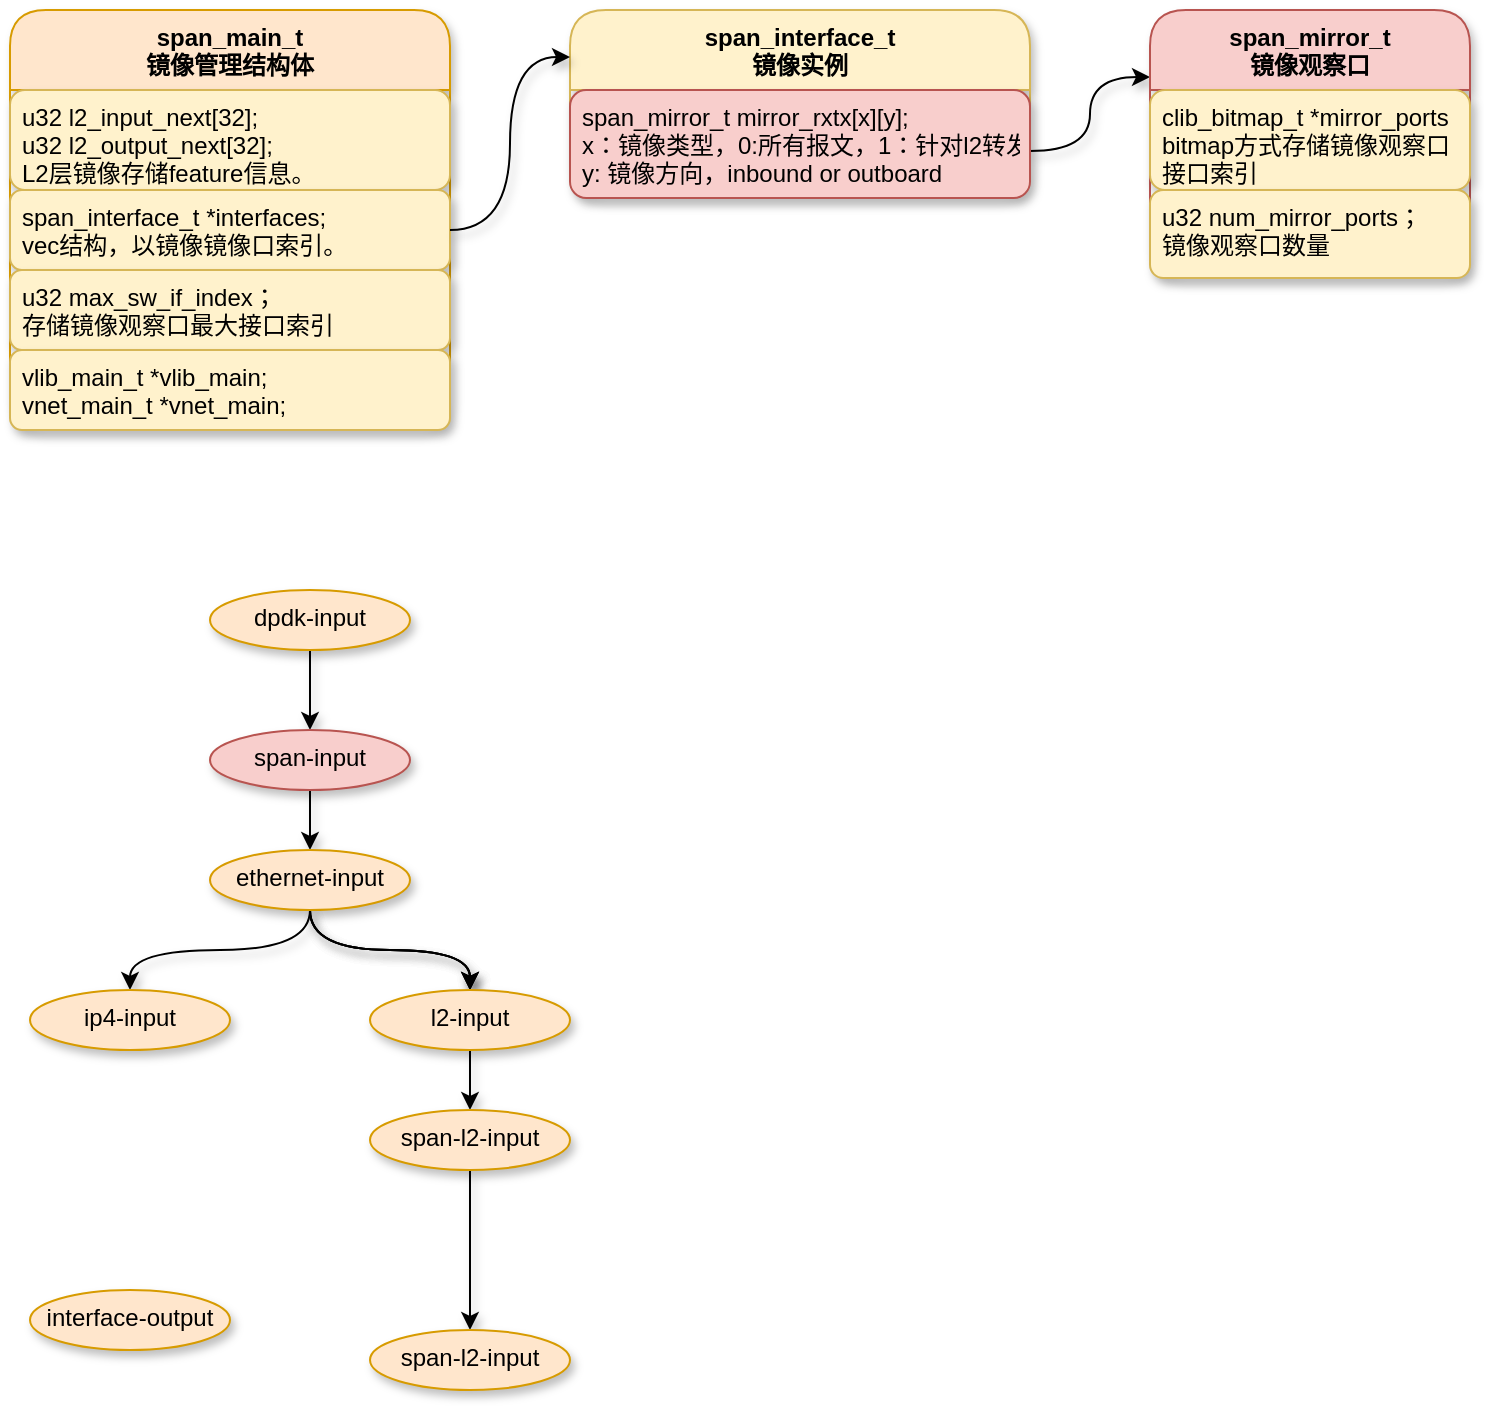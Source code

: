 <mxfile version="14.7.7" type="github">
  <diagram id="ntxCtAjPnNQsugVhFeW-" name="Page-1">
    <mxGraphModel dx="782" dy="437" grid="1" gridSize="10" guides="1" tooltips="1" connect="1" arrows="1" fold="1" page="1" pageScale="1" pageWidth="827" pageHeight="1169" math="0" shadow="0">
      <root>
        <mxCell id="0" />
        <mxCell id="1" parent="0" />
        <mxCell id="VfCFXuvqAlAXGb72iytf-1" value="span_main_t&#xa;镜像管理结构体" style="swimlane;fontStyle=1;align=center;verticalAlign=top;childLayout=stackLayout;horizontal=1;startSize=40;horizontalStack=0;resizeParent=1;resizeParentMax=0;resizeLast=0;collapsible=1;marginBottom=0;fillColor=#ffe6cc;strokeColor=#d79b00;shadow=1;rounded=1;" vertex="1" parent="1">
          <mxGeometry x="50" y="100" width="220" height="210" as="geometry" />
        </mxCell>
        <mxCell id="VfCFXuvqAlAXGb72iytf-2" value="u32 l2_input_next[32];&#xa;u32 l2_output_next[32];&#xa;L2层镜像存储feature信息。" style="text;strokeColor=#d6b656;fillColor=#fff2cc;align=left;verticalAlign=top;spacingLeft=4;spacingRight=4;overflow=hidden;rotatable=0;points=[[0,0.5],[1,0.5]];portConstraint=eastwest;shadow=1;rounded=1;" vertex="1" parent="VfCFXuvqAlAXGb72iytf-1">
          <mxGeometry y="40" width="220" height="50" as="geometry" />
        </mxCell>
        <mxCell id="VfCFXuvqAlAXGb72iytf-4" value="span_interface_t *interfaces;&#xa;vec结构，以镜像镜像口索引。" style="text;strokeColor=#d6b656;fillColor=#fff2cc;align=left;verticalAlign=top;spacingLeft=4;spacingRight=4;overflow=hidden;rotatable=0;points=[[0,0.5],[1,0.5]];portConstraint=eastwest;shadow=1;rounded=1;" vertex="1" parent="VfCFXuvqAlAXGb72iytf-1">
          <mxGeometry y="90" width="220" height="40" as="geometry" />
        </mxCell>
        <mxCell id="VfCFXuvqAlAXGb72iytf-5" value="u32 max_sw_if_index；&#xa;存储镜像观察口最大接口索引" style="text;fillColor=#fff2cc;align=left;verticalAlign=top;spacingLeft=4;spacingRight=4;overflow=hidden;rotatable=0;points=[[0,0.5],[1,0.5]];portConstraint=eastwest;strokeColor=#d6b656;shadow=1;rounded=1;" vertex="1" parent="VfCFXuvqAlAXGb72iytf-1">
          <mxGeometry y="130" width="220" height="40" as="geometry" />
        </mxCell>
        <mxCell id="VfCFXuvqAlAXGb72iytf-6" value="vlib_main_t *vlib_main;&#xa;vnet_main_t *vnet_main;" style="text;fillColor=#fff2cc;align=left;verticalAlign=top;spacingLeft=4;spacingRight=4;overflow=hidden;rotatable=0;points=[[0,0.5],[1,0.5]];portConstraint=eastwest;strokeColor=#d6b656;shadow=1;rounded=1;" vertex="1" parent="VfCFXuvqAlAXGb72iytf-1">
          <mxGeometry y="170" width="220" height="40" as="geometry" />
        </mxCell>
        <mxCell id="VfCFXuvqAlAXGb72iytf-17" style="edgeStyle=orthogonalEdgeStyle;orthogonalLoop=1;jettySize=auto;html=1;exitX=1;exitY=0.75;exitDx=0;exitDy=0;entryX=0;entryY=0.25;entryDx=0;entryDy=0;shadow=1;curved=1;" edge="1" parent="1" source="VfCFXuvqAlAXGb72iytf-8" target="VfCFXuvqAlAXGb72iytf-12">
          <mxGeometry relative="1" as="geometry" />
        </mxCell>
        <mxCell id="VfCFXuvqAlAXGb72iytf-8" value="span_interface_t&#xa;镜像实例" style="swimlane;fontStyle=1;align=center;verticalAlign=top;childLayout=stackLayout;horizontal=1;startSize=40;horizontalStack=0;resizeParent=1;resizeParentMax=0;resizeLast=0;collapsible=1;marginBottom=0;strokeColor=#d6b656;fillColor=#fff2cc;shadow=1;rounded=1;" vertex="1" parent="1">
          <mxGeometry x="330" y="100" width="230" height="94" as="geometry" />
        </mxCell>
        <mxCell id="VfCFXuvqAlAXGb72iytf-9" value="span_mirror_t mirror_rxtx[x][y];&#xa;x：镜像类型，0:所有报文，1：针对l2转发&#xa;y: 镜像方向，inbound or outboard" style="text;strokeColor=#b85450;fillColor=#f8cecc;align=left;verticalAlign=top;spacingLeft=4;spacingRight=4;overflow=hidden;rotatable=0;points=[[0,0.5],[1,0.5]];portConstraint=eastwest;shadow=1;rounded=1;" vertex="1" parent="VfCFXuvqAlAXGb72iytf-8">
          <mxGeometry y="40" width="230" height="54" as="geometry" />
        </mxCell>
        <mxCell id="VfCFXuvqAlAXGb72iytf-12" value="span_mirror_t&#xa;镜像观察口" style="swimlane;fontStyle=1;align=center;verticalAlign=top;childLayout=stackLayout;horizontal=1;startSize=40;horizontalStack=0;resizeParent=1;resizeParentMax=0;resizeLast=0;collapsible=1;marginBottom=0;strokeColor=#b85450;fillColor=#f8cecc;shadow=1;rounded=1;" vertex="1" parent="1">
          <mxGeometry x="620" y="100" width="160" height="134" as="geometry" />
        </mxCell>
        <mxCell id="VfCFXuvqAlAXGb72iytf-13" value="clib_bitmap_t *mirror_ports&#xa;bitmap方式存储镜像观察口&#xa;接口索引" style="text;strokeColor=#d6b656;fillColor=#fff2cc;align=left;verticalAlign=top;spacingLeft=4;spacingRight=4;overflow=hidden;rotatable=0;points=[[0,0.5],[1,0.5]];portConstraint=eastwest;shadow=1;rounded=1;" vertex="1" parent="VfCFXuvqAlAXGb72iytf-12">
          <mxGeometry y="40" width="160" height="50" as="geometry" />
        </mxCell>
        <mxCell id="VfCFXuvqAlAXGb72iytf-15" value="u32 num_mirror_ports；&#xa;镜像观察口数量" style="text;fillColor=#fff2cc;align=left;verticalAlign=top;spacingLeft=4;spacingRight=4;overflow=hidden;rotatable=0;points=[[0,0.5],[1,0.5]];portConstraint=eastwest;strokeColor=#d6b656;shadow=1;rounded=1;" vertex="1" parent="VfCFXuvqAlAXGb72iytf-12">
          <mxGeometry y="90" width="160" height="44" as="geometry" />
        </mxCell>
        <mxCell id="VfCFXuvqAlAXGb72iytf-16" style="edgeStyle=orthogonalEdgeStyle;orthogonalLoop=1;jettySize=auto;html=1;exitX=1;exitY=0.5;exitDx=0;exitDy=0;entryX=0;entryY=0.25;entryDx=0;entryDy=0;shadow=1;curved=1;" edge="1" parent="1" source="VfCFXuvqAlAXGb72iytf-4" target="VfCFXuvqAlAXGb72iytf-8">
          <mxGeometry relative="1" as="geometry" />
        </mxCell>
        <mxCell id="VfCFXuvqAlAXGb72iytf-20" value="" style="edgeStyle=orthogonalEdgeStyle;curved=1;rounded=0;orthogonalLoop=1;jettySize=auto;html=1;shadow=1;startSize=40;" edge="1" parent="1" source="VfCFXuvqAlAXGb72iytf-18" target="VfCFXuvqAlAXGb72iytf-19">
          <mxGeometry relative="1" as="geometry" />
        </mxCell>
        <mxCell id="VfCFXuvqAlAXGb72iytf-18" value="dpdk-input" style="ellipse;whiteSpace=wrap;html=1;rounded=1;shadow=1;startSize=40;strokeColor=#d79b00;fillColor=#ffe6cc;verticalAlign=top;" vertex="1" parent="1">
          <mxGeometry x="150" y="390" width="100" height="30" as="geometry" />
        </mxCell>
        <mxCell id="VfCFXuvqAlAXGb72iytf-22" value="" style="edgeStyle=orthogonalEdgeStyle;curved=1;rounded=0;orthogonalLoop=1;jettySize=auto;html=1;shadow=1;startSize=40;" edge="1" parent="1" source="VfCFXuvqAlAXGb72iytf-19" target="VfCFXuvqAlAXGb72iytf-21">
          <mxGeometry relative="1" as="geometry" />
        </mxCell>
        <mxCell id="VfCFXuvqAlAXGb72iytf-19" value="span-input" style="ellipse;whiteSpace=wrap;html=1;rounded=1;shadow=1;startSize=40;strokeColor=#b85450;fillColor=#f8cecc;verticalAlign=top;" vertex="1" parent="1">
          <mxGeometry x="150" y="460" width="100" height="30" as="geometry" />
        </mxCell>
        <mxCell id="VfCFXuvqAlAXGb72iytf-24" value="" style="edgeStyle=orthogonalEdgeStyle;curved=1;rounded=0;orthogonalLoop=1;jettySize=auto;html=1;shadow=1;startSize=40;" edge="1" parent="1" source="VfCFXuvqAlAXGb72iytf-21" target="VfCFXuvqAlAXGb72iytf-23">
          <mxGeometry relative="1" as="geometry" />
        </mxCell>
        <mxCell id="VfCFXuvqAlAXGb72iytf-25" value="" style="edgeStyle=orthogonalEdgeStyle;curved=1;rounded=0;orthogonalLoop=1;jettySize=auto;html=1;shadow=1;startSize=40;" edge="1" parent="1" source="VfCFXuvqAlAXGb72iytf-21" target="VfCFXuvqAlAXGb72iytf-23">
          <mxGeometry relative="1" as="geometry" />
        </mxCell>
        <mxCell id="VfCFXuvqAlAXGb72iytf-26" value="" style="edgeStyle=orthogonalEdgeStyle;curved=1;rounded=0;orthogonalLoop=1;jettySize=auto;html=1;shadow=1;startSize=40;" edge="1" parent="1" source="VfCFXuvqAlAXGb72iytf-21" target="VfCFXuvqAlAXGb72iytf-23">
          <mxGeometry relative="1" as="geometry" />
        </mxCell>
        <mxCell id="VfCFXuvqAlAXGb72iytf-28" value="" style="edgeStyle=orthogonalEdgeStyle;curved=1;rounded=0;orthogonalLoop=1;jettySize=auto;html=1;shadow=1;startSize=40;" edge="1" parent="1" source="VfCFXuvqAlAXGb72iytf-21" target="VfCFXuvqAlAXGb72iytf-27">
          <mxGeometry relative="1" as="geometry" />
        </mxCell>
        <mxCell id="VfCFXuvqAlAXGb72iytf-21" value="ethernet-input" style="ellipse;whiteSpace=wrap;html=1;rounded=1;shadow=1;startSize=40;strokeColor=#d79b00;fillColor=#ffe6cc;verticalAlign=top;" vertex="1" parent="1">
          <mxGeometry x="150" y="520" width="100" height="30" as="geometry" />
        </mxCell>
        <mxCell id="VfCFXuvqAlAXGb72iytf-30" value="" style="edgeStyle=orthogonalEdgeStyle;curved=1;rounded=0;orthogonalLoop=1;jettySize=auto;html=1;shadow=1;startSize=40;" edge="1" parent="1" source="VfCFXuvqAlAXGb72iytf-23" target="VfCFXuvqAlAXGb72iytf-29">
          <mxGeometry relative="1" as="geometry" />
        </mxCell>
        <mxCell id="VfCFXuvqAlAXGb72iytf-23" value="l2-input" style="ellipse;whiteSpace=wrap;html=1;rounded=1;shadow=1;startSize=40;strokeColor=#d79b00;fillColor=#ffe6cc;verticalAlign=top;" vertex="1" parent="1">
          <mxGeometry x="230" y="590" width="100" height="30" as="geometry" />
        </mxCell>
        <mxCell id="VfCFXuvqAlAXGb72iytf-27" value="ip4-input" style="ellipse;whiteSpace=wrap;html=1;rounded=1;shadow=1;startSize=40;strokeColor=#d79b00;fillColor=#ffe6cc;verticalAlign=top;" vertex="1" parent="1">
          <mxGeometry x="60" y="590" width="100" height="30" as="geometry" />
        </mxCell>
        <mxCell id="VfCFXuvqAlAXGb72iytf-34" value="" style="edgeStyle=orthogonalEdgeStyle;curved=1;rounded=0;orthogonalLoop=1;jettySize=auto;html=1;shadow=1;startSize=40;" edge="1" parent="1" source="VfCFXuvqAlAXGb72iytf-29" target="VfCFXuvqAlAXGb72iytf-33">
          <mxGeometry relative="1" as="geometry" />
        </mxCell>
        <mxCell id="VfCFXuvqAlAXGb72iytf-29" value="span-l2-input" style="ellipse;whiteSpace=wrap;html=1;rounded=1;shadow=1;startSize=40;strokeColor=#d79b00;fillColor=#ffe6cc;verticalAlign=top;" vertex="1" parent="1">
          <mxGeometry x="230" y="650" width="100" height="30" as="geometry" />
        </mxCell>
        <mxCell id="VfCFXuvqAlAXGb72iytf-31" value="interface-output" style="ellipse;whiteSpace=wrap;html=1;rounded=1;shadow=1;startSize=40;strokeColor=#d79b00;fillColor=#ffe6cc;verticalAlign=top;" vertex="1" parent="1">
          <mxGeometry x="60" y="740" width="100" height="30" as="geometry" />
        </mxCell>
        <mxCell id="VfCFXuvqAlAXGb72iytf-33" value="span-l2-input" style="ellipse;whiteSpace=wrap;html=1;rounded=1;shadow=1;startSize=40;strokeColor=#d79b00;fillColor=#ffe6cc;verticalAlign=top;" vertex="1" parent="1">
          <mxGeometry x="230" y="760" width="100" height="30" as="geometry" />
        </mxCell>
      </root>
    </mxGraphModel>
  </diagram>
</mxfile>
